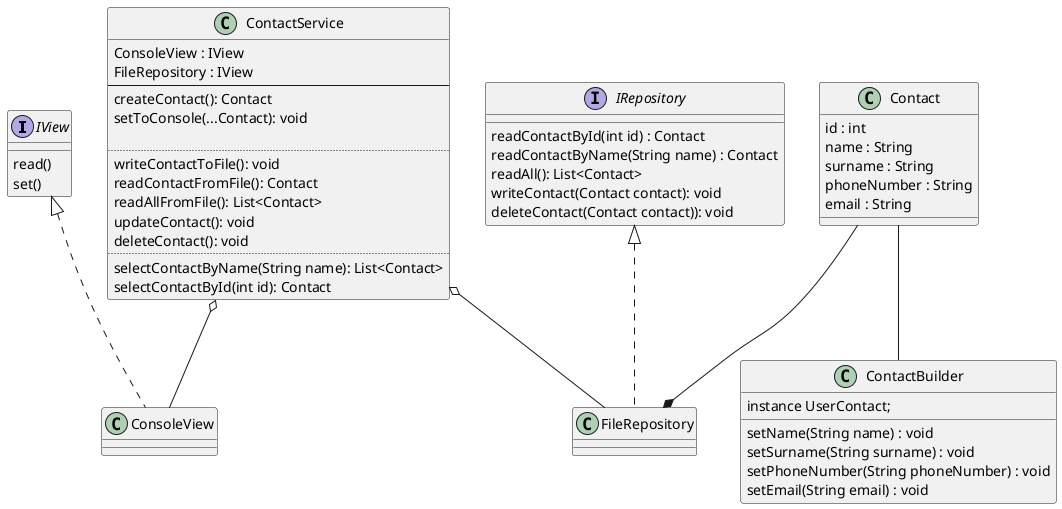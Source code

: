 @startuml
'https://plantuml.com/class-diagram

interface IView{
    read()
    set()
}

interface IRepository{
    readContactById(int id) : Contact
    readContactByName(String name) : Contact
    readAll(): List<Contact>
    writeContact(Contact contact): void
    deleteContact(Contact contact)): void
}

class ConsoleView implements IView{
}

class FileRepository implements IRepository{
}

class Contact{
    id : int
    name : String
    surname : String
    phoneNumber : String
    email : String
}

class ContactBuilder{
    instance UserContact;

    setName(String name) : void
    setSurname(String surname) : void
    setPhoneNumber(String phoneNumber) : void
    setEmail(String email) : void
}

Contact -- ContactBuilder
Contact --* FileRepository

class ContactService{
    ConsoleView : IView
    FileRepository : IView
    --
    createContact(): Contact
    setToConsole(...Contact): void

    ..
    writeContactToFile(): void
    readContactFromFile(): Contact
    readAllFromFile(): List<Contact>
    updateContact(): void
    deleteContact(): void
    ..
    selectContactByName(String name): List<Contact>
    selectContactById(int id): Contact
}

ContactService o-- FileRepository
ContactService o-- ConsoleView



@enduml